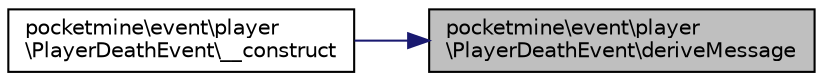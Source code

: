 digraph "pocketmine\event\player\PlayerDeathEvent\deriveMessage"
{
 // INTERACTIVE_SVG=YES
 // LATEX_PDF_SIZE
  edge [fontname="Helvetica",fontsize="10",labelfontname="Helvetica",labelfontsize="10"];
  node [fontname="Helvetica",fontsize="10",shape=record];
  rankdir="RL";
  Node1 [label="pocketmine\\event\\player\l\\PlayerDeathEvent\\deriveMessage",height=0.2,width=0.4,color="black", fillcolor="grey75", style="filled", fontcolor="black",tooltip=" "];
  Node1 -> Node2 [dir="back",color="midnightblue",fontsize="10",style="solid",fontname="Helvetica"];
  Node2 [label="pocketmine\\event\\player\l\\PlayerDeathEvent\\__construct",height=0.2,width=0.4,color="black", fillcolor="white", style="filled",URL="$d7/d7d/classpocketmine_1_1event_1_1player_1_1_player_death_event.html#ad578d887a6bf5f6f48e6ba08373b9172",tooltip=" "];
}
